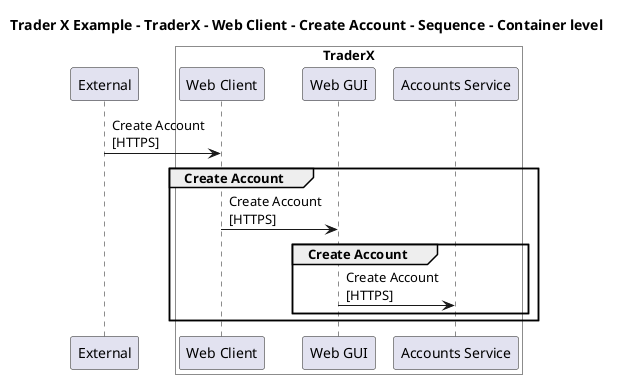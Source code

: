 @startuml

title Trader X Example - TraderX - Web Client - Create Account - Sequence - Container level

participant "External" as C4InterFlow.SoftwareSystems.ExternalSystem

box "TraderX" #White
    participant "Web Client" as TraderXExample.SoftwareSystems.TraderX.Containers.WebClient
    participant "Web GUI" as TraderXExample.SoftwareSystems.TraderX.Containers.WebGUI
    participant "Accounts Service" as TraderXExample.SoftwareSystems.TraderX.Containers.AccountsService
end box


C4InterFlow.SoftwareSystems.ExternalSystem -> TraderXExample.SoftwareSystems.TraderX.Containers.WebClient : Create Account\n[HTTPS]
group Create Account
TraderXExample.SoftwareSystems.TraderX.Containers.WebClient -> TraderXExample.SoftwareSystems.TraderX.Containers.WebGUI : Create Account\n[HTTPS]
group Create Account
TraderXExample.SoftwareSystems.TraderX.Containers.WebGUI -> TraderXExample.SoftwareSystems.TraderX.Containers.AccountsService : Create Account\n[HTTPS]
end
end


@enduml
